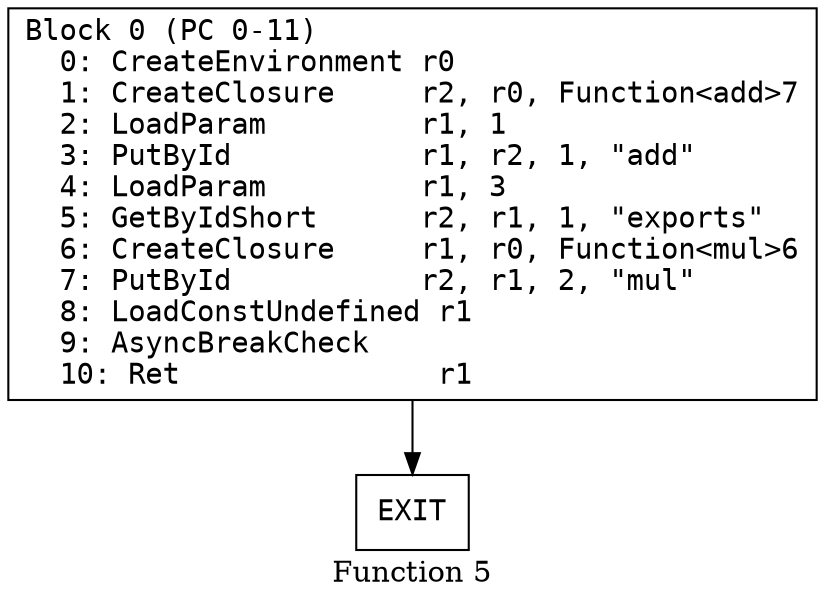 // Function 5 from cjs-show-source
// Generated from data/cjs-show-source.dot

digraph {
  rankdir=TB;
  node [shape=box, fontname="monospace"];

  label = "Function 5";
  style = filled;
  color = lightgrey;

  f5_n0 [ label = "Block 0 (PC 0-11)\l  0: CreateEnvironment r0\l  1: CreateClosure     r2, r0, Function<add>7\l  2: LoadParam         r1, 1\l  3: PutById           r1, r2, 1, \"add\"\l  4: LoadParam         r1, 3\l  5: GetByIdShort      r2, r1, 1, \"exports\"\l  6: CreateClosure     r1, r0, Function<mul>6\l  7: PutById           r2, r1, 2, \"mul\"\l  8: LoadConstUndefined r1\l  9: AsyncBreakCheck   \l  10: Ret               r1\l" ]
  f5_n1 [ label = "EXIT" ]

  f5_n0 -> f5_n1
}
